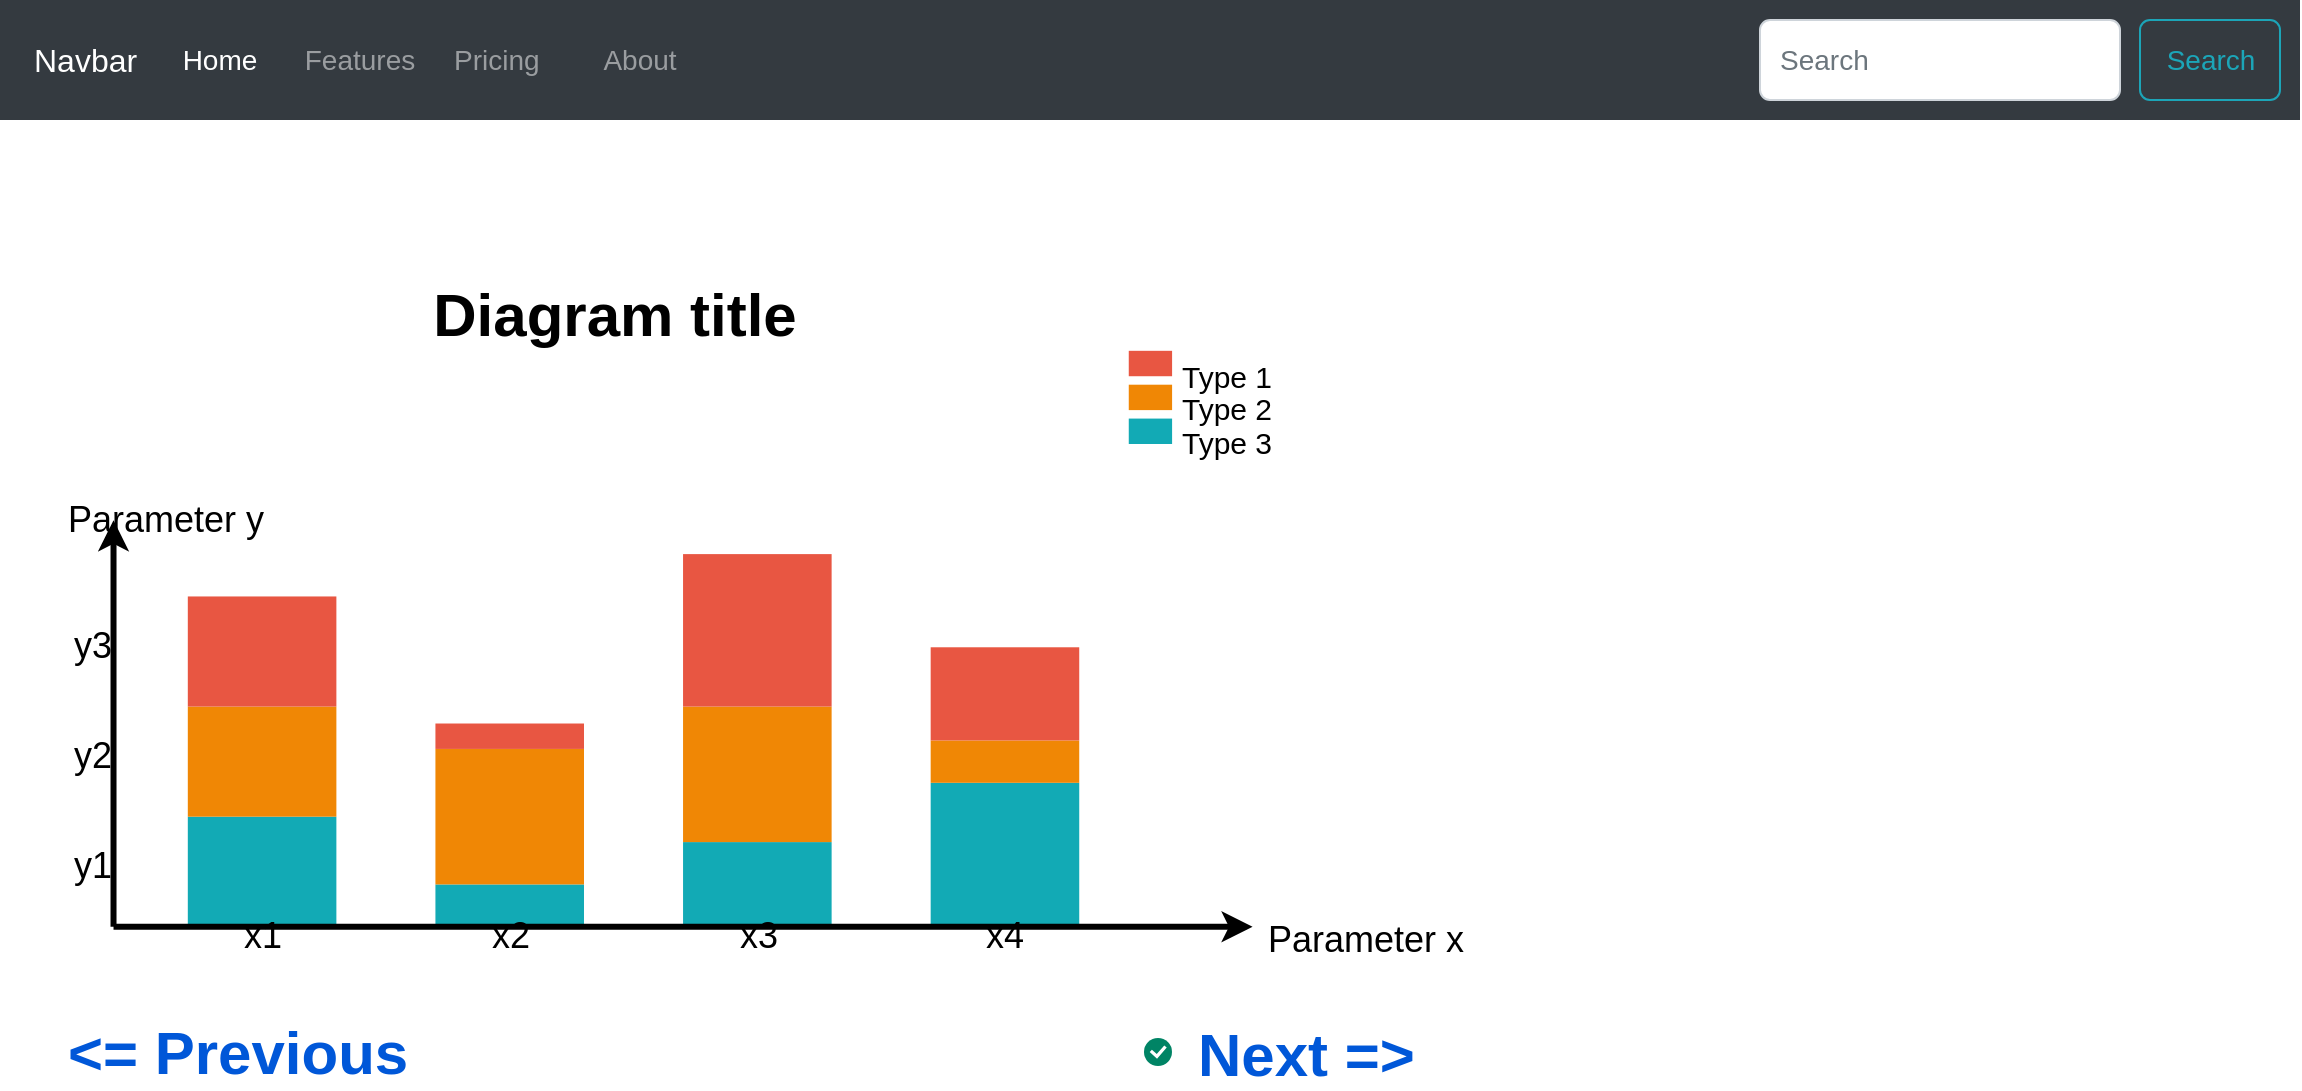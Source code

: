 <mxfile version="27.0.9">
  <diagram id="07fea595-8f29-1299-0266-81d95cde20df" name="Page-1">
    <mxGraphModel dx="-158" dy="356" grid="1" gridSize="10" guides="1" tooltips="1" connect="1" arrows="1" fold="1" page="1" pageScale="1" pageWidth="1169" pageHeight="827" background="none" math="0" shadow="0">
      <root>
        <mxCell id="0" />
        <mxCell id="1" parent="0" />
        <mxCell id="_li1lUW6P8k7EiyVsJMC-752" value="" style="html=1;shadow=0;dashed=0;fillColor=#343A40;strokeColor=none;fontSize=16;fontColor=#ffffff;align=left;spacing=15;" vertex="1" parent="1">
          <mxGeometry x="2338" y="830" width="1150" height="60" as="geometry" />
        </mxCell>
        <mxCell id="_li1lUW6P8k7EiyVsJMC-753" value="" style="swimlane;shape=mxgraph.bootstrap.anchor;strokeColor=none;fillColor=none;fontColor=#0085FC;fontStyle=0;childLayout=stackLayout;horizontal=0;startSize=0;horizontalStack=1;resizeParent=1;resizeParentMax=0;resizeLast=0;collapsible=0;marginBottom=0;whiteSpace=wrap;html=1;resizeWidth=0;" vertex="1" parent="_li1lUW6P8k7EiyVsJMC-752">
          <mxGeometry y="10" width="350" height="40" as="geometry" />
        </mxCell>
        <mxCell id="_li1lUW6P8k7EiyVsJMC-754" value="Navbar" style="text;strokeColor=none;align=left;verticalAlign=middle;spacingLeft=15;spacingRight=10;points=[[0,0.5],[1,0.5]];portConstraint=eastwest;rotatable=0;whiteSpace=wrap;html=1;fillColor=none;fontColor=#ffffff;fontSize=16;" vertex="1" parent="_li1lUW6P8k7EiyVsJMC-753">
          <mxGeometry width="80" height="40" as="geometry" />
        </mxCell>
        <mxCell id="_li1lUW6P8k7EiyVsJMC-755" value="Home" style="text;strokeColor=none;align=center;verticalAlign=middle;spacingLeft=10;spacingRight=10;points=[[0,0.5],[1,0.5]];portConstraint=eastwest;rotatable=0;whiteSpace=wrap;html=1;fillColor=none;fontColor=#ffffff;fontSize=14;" vertex="1" parent="_li1lUW6P8k7EiyVsJMC-753">
          <mxGeometry x="80" width="60" height="40" as="geometry" />
        </mxCell>
        <mxCell id="_li1lUW6P8k7EiyVsJMC-756" value="Features" style="text;strokeColor=none;align=center;verticalAlign=middle;spacingLeft=10;spacingRight=10;points=[[0,0.5],[1,0.5]];portConstraint=eastwest;rotatable=0;whiteSpace=wrap;html=1;fillColor=none;fontColor=#9A9DA0;fontSize=14;" vertex="1" parent="_li1lUW6P8k7EiyVsJMC-753">
          <mxGeometry x="140" width="80" height="40" as="geometry" />
        </mxCell>
        <mxCell id="_li1lUW6P8k7EiyVsJMC-757" value="Pricing" style="text;strokeColor=none;align=left;verticalAlign=middle;spacingLeft=5;spacingRight=10;points=[[0,0.5],[1,0.5]];portConstraint=eastwest;rotatable=0;whiteSpace=wrap;html=1;fillColor=none;fontColor=#9A9DA0;fontSize=14;" vertex="1" parent="_li1lUW6P8k7EiyVsJMC-753">
          <mxGeometry x="220" width="70" height="40" as="geometry" />
        </mxCell>
        <mxCell id="_li1lUW6P8k7EiyVsJMC-758" value="About" style="text;strokeColor=none;align=center;verticalAlign=middle;spacingLeft=10;spacingRight=10;points=[[0,0.5],[1,0.5]];portConstraint=eastwest;rotatable=0;whiteSpace=wrap;html=1;fillColor=none;fontColor=#9A9DA0;fontSize=14;" vertex="1" parent="_li1lUW6P8k7EiyVsJMC-753">
          <mxGeometry x="290" width="60" height="40" as="geometry" />
        </mxCell>
        <mxCell id="_li1lUW6P8k7EiyVsJMC-759" value="Search" style="html=1;shadow=0;dashed=0;shape=mxgraph.bootstrap.rrect;rSize=5;fontSize=14;fontColor=#1CA5B8;strokeColor=#1CA5B8;fillColor=none;" vertex="1" parent="_li1lUW6P8k7EiyVsJMC-752">
          <mxGeometry x="1" width="70" height="40" relative="1" as="geometry">
            <mxPoint x="-80" y="10" as="offset" />
          </mxGeometry>
        </mxCell>
        <mxCell id="_li1lUW6P8k7EiyVsJMC-760" value="Search" style="html=1;shadow=0;dashed=0;shape=mxgraph.bootstrap.rrect;rSize=5;fontSize=14;fontColor=#6C767D;strokeColor=#CED4DA;fillColor=#ffffff;align=left;spacing=10;" vertex="1" parent="_li1lUW6P8k7EiyVsJMC-752">
          <mxGeometry x="1" width="180" height="40" relative="1" as="geometry">
            <mxPoint x="-270" y="10" as="offset" />
          </mxGeometry>
        </mxCell>
        <mxCell id="_li1lUW6P8k7EiyVsJMC-762" value="" style="group" vertex="1" connectable="0" parent="1">
          <mxGeometry x="2370" y="980" width="650" height="326.95" as="geometry" />
        </mxCell>
        <mxCell id="723" value="" style="whiteSpace=wrap;fillColor=#12AAB5;gradientColor=none;gradientDirection=east;strokeColor=none;html=1;fontColor=#23445d;" parent="_li1lUW6P8k7EiyVsJMC-762" vertex="1">
          <mxGeometry x="61.905" y="258.341" width="74.286" height="55.056" as="geometry" />
        </mxCell>
        <mxCell id="724" value="" style="whiteSpace=wrap;fillColor=#12AAB5;gradientColor=none;gradientDirection=east;strokeColor=none;html=1;fontColor=#23445d;" parent="_li1lUW6P8k7EiyVsJMC-762" vertex="1">
          <mxGeometry x="185.714" y="292.222" width="74.286" height="21.176" as="geometry" />
        </mxCell>
        <mxCell id="725" value="" style="whiteSpace=wrap;fillColor=#12AAB5;gradientColor=none;gradientDirection=east;strokeColor=none;html=1;fontColor=#23445d;" parent="_li1lUW6P8k7EiyVsJMC-762" vertex="1">
          <mxGeometry x="309.524" y="271.047" width="74.286" height="42.351" as="geometry" />
        </mxCell>
        <mxCell id="726" value="" style="whiteSpace=wrap;fillColor=#12AAB5;gradientColor=none;gradientDirection=east;strokeColor=none;html=1;fontColor=#23445d;" parent="_li1lUW6P8k7EiyVsJMC-762" vertex="1">
          <mxGeometry x="433.333" y="241.401" width="74.286" height="71.997" as="geometry" />
        </mxCell>
        <mxCell id="727" value="" style="edgeStyle=none;html=1;fontColor=#000000;strokeWidth=3;strokeColor=#000000;" parent="_li1lUW6P8k7EiyVsJMC-762" edge="1">
          <mxGeometry width="100" height="100" relative="1" as="geometry">
            <mxPoint x="24.762" y="313.398" as="sourcePoint" />
            <mxPoint x="24.762" y="110.113" as="targetPoint" />
          </mxGeometry>
        </mxCell>
        <mxCell id="728" value="" style="whiteSpace=wrap;fillColor=#F08705;gradientColor=none;gradientDirection=east;strokeColor=none;html=1;fontColor=#23445d;" parent="_li1lUW6P8k7EiyVsJMC-762" vertex="1">
          <mxGeometry x="61.905" y="203.285" width="74.286" height="55.056" as="geometry" />
        </mxCell>
        <mxCell id="729" value="" style="whiteSpace=wrap;fillColor=#E85642;gradientColor=none;gradientDirection=east;strokeColor=none;html=1;fontColor=#23445d;" parent="_li1lUW6P8k7EiyVsJMC-762" vertex="1">
          <mxGeometry x="61.905" y="148.229" width="74.286" height="55.056" as="geometry" />
        </mxCell>
        <mxCell id="730" value="" style="whiteSpace=wrap;fillColor=#F08705;gradientColor=none;gradientDirection=east;strokeColor=none;html=1;fontColor=#23445d;" parent="_li1lUW6P8k7EiyVsJMC-762" vertex="1">
          <mxGeometry x="185.714" y="224.46" width="74.286" height="67.762" as="geometry" />
        </mxCell>
        <mxCell id="731" value="" style="whiteSpace=wrap;fillColor=#E85642;gradientColor=none;gradientDirection=east;strokeColor=none;html=1;fontColor=#23445d;" parent="_li1lUW6P8k7EiyVsJMC-762" vertex="1">
          <mxGeometry x="185.714" y="211.755" width="74.286" height="12.705" as="geometry" />
        </mxCell>
        <mxCell id="732" value="" style="whiteSpace=wrap;fillColor=#F08705;gradientColor=none;gradientDirection=east;strokeColor=none;html=1;fontColor=#23445d;" parent="_li1lUW6P8k7EiyVsJMC-762" vertex="1">
          <mxGeometry x="309.524" y="203.285" width="74.286" height="67.762" as="geometry" />
        </mxCell>
        <mxCell id="733" value="" style="whiteSpace=wrap;fillColor=#E85642;gradientColor=none;gradientDirection=east;strokeColor=none;html=1;fontColor=#23445d;" parent="_li1lUW6P8k7EiyVsJMC-762" vertex="1">
          <mxGeometry x="309.524" y="127.053" width="74.286" height="76.232" as="geometry" />
        </mxCell>
        <mxCell id="734" value="" style="edgeStyle=none;html=1;fontColor=#000000;strokeWidth=3;strokeColor=#000000;" parent="_li1lUW6P8k7EiyVsJMC-762" edge="1">
          <mxGeometry width="100" height="100" relative="1" as="geometry">
            <mxPoint x="24.762" y="313.398" as="sourcePoint" />
            <mxPoint x="594.286" y="313.398" as="targetPoint" />
          </mxGeometry>
        </mxCell>
        <mxCell id="735" value="Parameter x" style="text;spacingTop=-5;html=1;fontSize=18;fontStyle=0;points=[];strokeColor=none;" parent="_li1lUW6P8k7EiyVsJMC-762" vertex="1">
          <mxGeometry x="600.476" y="308.316" width="49.524" height="8.47" as="geometry" />
        </mxCell>
        <mxCell id="736" value="x1" style="text;spacingTop=-5;align=center;verticalAlign=middle;fontStyle=0;html=1;fontSize=18;points=[];strokeColor=none;" parent="_li1lUW6P8k7EiyVsJMC-762" vertex="1">
          <mxGeometry x="61.905" y="314.245" width="74.286" height="12.705" as="geometry" />
        </mxCell>
        <mxCell id="737" value="x2" style="text;spacingTop=-5;align=center;verticalAlign=middle;fontStyle=0;html=1;fontSize=18;points=[];strokeColor=none;" parent="_li1lUW6P8k7EiyVsJMC-762" vertex="1">
          <mxGeometry x="185.714" y="314.245" width="74.286" height="12.705" as="geometry" />
        </mxCell>
        <mxCell id="738" value="x3" style="text;spacingTop=-5;align=center;verticalAlign=middle;fontStyle=0;html=1;fontSize=18;points=[];strokeColor=none;" parent="_li1lUW6P8k7EiyVsJMC-762" vertex="1">
          <mxGeometry x="309.524" y="314.245" width="74.286" height="12.705" as="geometry" />
        </mxCell>
        <mxCell id="739" value="" style="whiteSpace=wrap;fillColor=#12AAB5;gradientColor=none;gradientDirection=east;strokeColor=none;html=1;fontColor=#23445d;" parent="_li1lUW6P8k7EiyVsJMC-762" vertex="1">
          <mxGeometry x="532.381" y="59.291" width="21.667" height="12.705" as="geometry" />
        </mxCell>
        <mxCell id="740" value="" style="whiteSpace=wrap;fillColor=#F08705;gradientColor=none;gradientDirection=east;strokeColor=none;html=1;fontColor=#23445d;" parent="_li1lUW6P8k7EiyVsJMC-762" vertex="1">
          <mxGeometry x="532.381" y="42.351" width="21.667" height="12.705" as="geometry" />
        </mxCell>
        <mxCell id="741" value="" style="whiteSpace=wrap;fillColor=#E85642;gradientColor=none;gradientDirection=east;strokeColor=none;html=1;fontColor=#23445d;" parent="_li1lUW6P8k7EiyVsJMC-762" vertex="1">
          <mxGeometry x="532.381" y="25.411" width="21.667" height="12.705" as="geometry" />
        </mxCell>
        <mxCell id="742" value="Type 1" style="text;spacingTop=-5;html=1;points=[];fontSize=15;" parent="_li1lUW6P8k7EiyVsJMC-762" vertex="1">
          <mxGeometry x="557.143" y="27.528" width="49.524" height="8.47" as="geometry" />
        </mxCell>
        <mxCell id="743" value="Type 2" style="text;spacingTop=-5;html=1;points=[];fontSize=15;" parent="_li1lUW6P8k7EiyVsJMC-762" vertex="1">
          <mxGeometry x="557.143" y="44.469" width="49.524" height="8.47" as="geometry" />
        </mxCell>
        <mxCell id="744" value="Type 3" style="text;spacingTop=-5;html=1;points=[];fontSize=15;" parent="_li1lUW6P8k7EiyVsJMC-762" vertex="1">
          <mxGeometry x="557.143" y="61.409" width="49.524" height="8.47" as="geometry" />
        </mxCell>
        <mxCell id="745" value="Parameter y" style="text;spacingTop=-5;html=1;fontSize=18;fontStyle=0;points=[]" parent="_li1lUW6P8k7EiyVsJMC-762" vertex="1">
          <mxGeometry y="97.831" width="49.524" height="8.47" as="geometry" />
        </mxCell>
        <mxCell id="746" value="y1" style="text;spacingTop=-5;align=center;verticalAlign=middle;fontStyle=0;html=1;fontSize=18;points=[]" parent="_li1lUW6P8k7EiyVsJMC-762" vertex="1">
          <mxGeometry x="4.952" y="258.341" width="18.571" height="55.056" as="geometry" />
        </mxCell>
        <mxCell id="747" value="y2" style="text;spacingTop=-5;align=center;verticalAlign=middle;fontStyle=0;html=1;fontSize=18;points=[]" parent="_li1lUW6P8k7EiyVsJMC-762" vertex="1">
          <mxGeometry x="4.952" y="203.285" width="18.571" height="55.056" as="geometry" />
        </mxCell>
        <mxCell id="748" value="y3" style="text;spacingTop=-5;align=center;verticalAlign=middle;fontStyle=0;html=1;fontSize=18;points=[]" parent="_li1lUW6P8k7EiyVsJMC-762" vertex="1">
          <mxGeometry x="4.952" y="148.229" width="18.571" height="55.056" as="geometry" />
        </mxCell>
        <mxCell id="749" value="&lt;font style=&quot;font-size: 30px;&quot;&gt;Diagram title&lt;/font&gt;" style="text;spacingTop=-5;align=center;verticalAlign=middle;fontSize=30;fontStyle=1;html=1;points=[]" parent="_li1lUW6P8k7EiyVsJMC-762" vertex="1">
          <mxGeometry x="24.762" width="501.429" height="19.058" as="geometry" />
        </mxCell>
        <mxCell id="750" value="" style="whiteSpace=wrap;fillColor=#F08705;gradientColor=none;gradientDirection=east;strokeColor=none;html=1;fontColor=#23445d;" parent="_li1lUW6P8k7EiyVsJMC-762" vertex="1">
          <mxGeometry x="433.333" y="220.225" width="74.286" height="21.176" as="geometry" />
        </mxCell>
        <mxCell id="751" value="" style="whiteSpace=wrap;fillColor=#E85642;gradientColor=none;gradientDirection=east;strokeColor=none;html=1;fontColor=#23445d;" parent="_li1lUW6P8k7EiyVsJMC-762" vertex="1">
          <mxGeometry x="433.333" y="173.639" width="74.286" height="46.586" as="geometry" />
        </mxCell>
        <mxCell id="752" value="x4" style="text;spacingTop=-5;align=center;verticalAlign=middle;fontStyle=0;html=1;fontSize=18;points=[];strokeColor=none;" parent="_li1lUW6P8k7EiyVsJMC-762" vertex="1">
          <mxGeometry x="433.333" y="314.245" width="74.286" height="12.705" as="geometry" />
        </mxCell>
        <mxCell id="_li1lUW6P8k7EiyVsJMC-766" value="&lt;b&gt;&lt;font style=&quot;font-size: 30px;&quot;&gt;Next =&amp;gt;&lt;/font&gt;&lt;/b&gt;" style="fillColor=none;strokeColor=none;html=1;fontColor=#0057D8;align=left;fontSize=20;sketch=0;" vertex="1" parent="1">
          <mxGeometry x="2935" y="1340" width="125" height="33" as="geometry" />
        </mxCell>
        <mxCell id="_li1lUW6P8k7EiyVsJMC-767" value="" style="html=1;shadow=0;dashed=0;shape=mxgraph.atlassian.checkbox;fillColor=#008465;strokeColor=none;html=1;sketch=0;fontSize=20;" vertex="1" parent="1">
          <mxGeometry x="2910" y="1349" width="14" height="14" as="geometry" />
        </mxCell>
        <mxCell id="_li1lUW6P8k7EiyVsJMC-768" value="&lt;b&gt;&lt;font style=&quot;font-size: 30px;&quot;&gt;&amp;lt;= Previous&lt;/font&gt;&lt;/b&gt;" style="fillColor=none;strokeColor=none;html=1;fontColor=#0057D8;align=left;fontSize=20;sketch=0;" vertex="1" parent="1">
          <mxGeometry x="2370" y="1339.5" width="125" height="33" as="geometry" />
        </mxCell>
      </root>
    </mxGraphModel>
  </diagram>
</mxfile>
